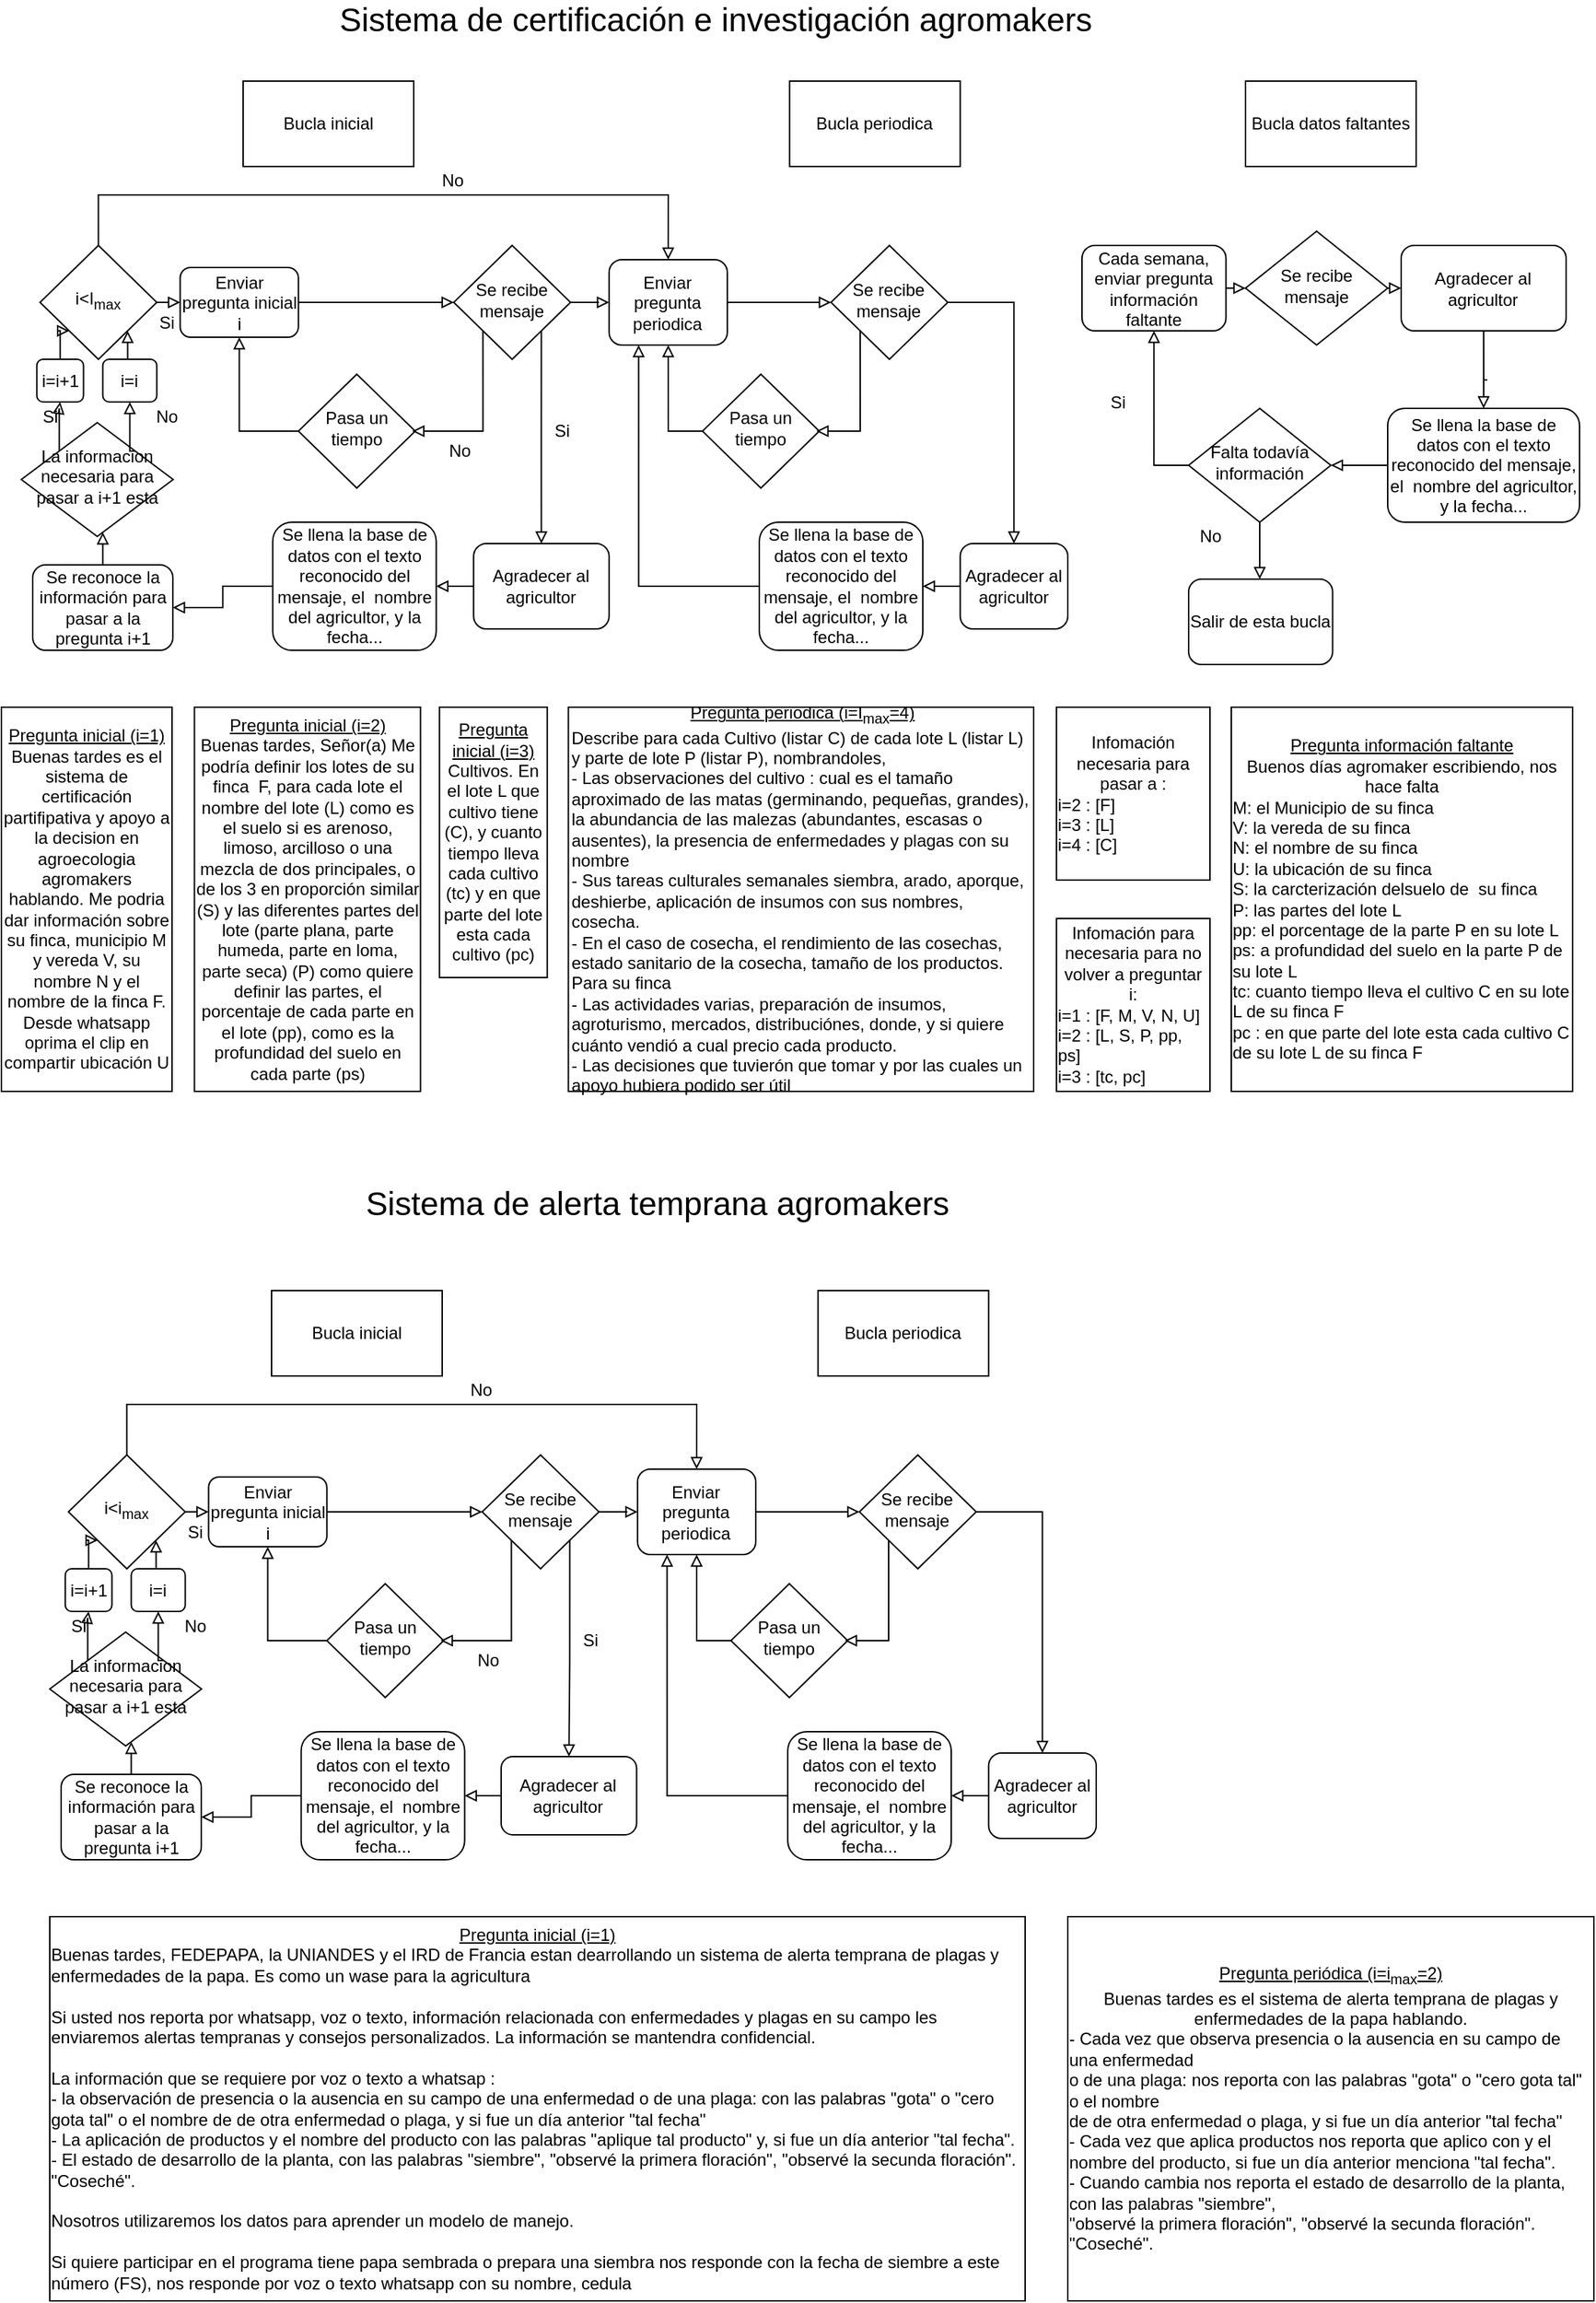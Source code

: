 <mxfile version="12.6.8" type="github">
  <diagram id="C5RBs43oDa-KdzZeNtuy" name="Page-1">
    <mxGraphModel dx="1115" dy="773" grid="1" gridSize="10" guides="1" tooltips="1" connect="1" arrows="1" fold="1" page="1" pageScale="1" pageWidth="1169" pageHeight="827" math="0" shadow="0">
      <root>
        <mxCell id="WIyWlLk6GJQsqaUBKTNV-0"/>
        <mxCell id="WIyWlLk6GJQsqaUBKTNV-1" parent="WIyWlLk6GJQsqaUBKTNV-0"/>
        <mxCell id="eJcWsqn1xugrgQTTtv47-0" value="&lt;div&gt;&lt;u&gt;Pregunta inicial &lt;/u&gt;&lt;u&gt;&lt;u&gt;(i=&lt;/u&gt;1)&lt;/u&gt;&lt;br&gt;&lt;/div&gt;&lt;div&gt;Buenas tardes es el sistema de certificación partifipativa y apoyo a la decision en agroecologia agromakers hablando. Me podria dar información sobre su finca, municipio M y vereda V, su nombre N y el nombre de la finca F. Desde whatsapp oprima el clip en compartir ubicación U&lt;br&gt;&lt;/div&gt;" style="rounded=0;whiteSpace=wrap;html=1;" parent="WIyWlLk6GJQsqaUBKTNV-1" vertex="1">
          <mxGeometry x="40" y="510" width="120" height="270" as="geometry"/>
        </mxCell>
        <mxCell id="eJcWsqn1xugrgQTTtv47-1" value="&lt;div&gt;&lt;u&gt;Pregunta inicial (i=2) &lt;/u&gt;&lt;br&gt;&lt;/div&gt;&lt;div&gt;Buenas tardes, Señor(a) Me podría definir los lotes de su finca&amp;nbsp; F, para cada lote el nombre del lote (L) como es el suelo si es arenoso, limoso, arcilloso o una mezcla de dos principales, o de los 3 en proporción similar (S) y las diferentes partes del lote (parte plana, parte humeda, parte en loma, parte seca) (P) como quiere definir las partes, el porcentaje de cada parte en el lote (pp), como es la profundidad del suelo en cada parte (ps)&lt;br&gt;&lt;/div&gt;" style="rounded=0;whiteSpace=wrap;html=1;" parent="WIyWlLk6GJQsqaUBKTNV-1" vertex="1">
          <mxGeometry x="175.75" y="510" width="159" height="270" as="geometry"/>
        </mxCell>
        <mxCell id="eJcWsqn1xugrgQTTtv47-3" value="&lt;u&gt;Pregunta inicial (&lt;/u&gt;&lt;u&gt;&lt;u&gt;i=&lt;/u&gt;3) &lt;/u&gt;Cultivos. En el lote L que cultivo tiene (C), y cuanto tiempo lleva cada cultivo (tc) y en que parte del lote esta cada cultivo (pc)" style="rounded=0;whiteSpace=wrap;html=1;" parent="WIyWlLk6GJQsqaUBKTNV-1" vertex="1">
          <mxGeometry x="348.12" y="510" width="75.75" height="190" as="geometry"/>
        </mxCell>
        <mxCell id="eJcWsqn1xugrgQTTtv47-4" value="&lt;div align=&quot;center&quot;&gt;&lt;u&gt;Pregunta periodica (&lt;/u&gt;&lt;u&gt;&lt;u&gt;i=&lt;/u&gt;I&lt;sub&gt;max&lt;/sub&gt;=4)&lt;br&gt;&lt;/u&gt;&lt;/div&gt;&lt;div align=&quot;left&quot;&gt;Describe para cada Cultivo (listar C) de cada lote L (listar L) y parte de lote P (listar P), nombrandoles, &lt;br&gt;&lt;/div&gt;&lt;div align=&quot;left&quot;&gt;- Las observaciones del cultivo : cual es el tamaño aproximado de las matas (germinando, pequeñas, grandes), la abundancia de las malezas (abundantes, escasas o ausentes), la presencia de enfermedades y plagas con su nombre&lt;/div&gt;&lt;div align=&quot;left&quot;&gt;- Sus tareas culturales semanales siembra, arado, aporque, deshierbe, aplicación de insumos con sus nombres, cosecha.&lt;/div&gt;&lt;div&gt;- En el caso de cosecha, el rendimiento de las cosechas, estado sanitario de la cosecha, tamaño de los productos.&lt;/div&gt;&lt;div&gt;Para su finca&lt;br&gt;&lt;/div&gt;&lt;div&gt;- Las actividades varias, preparación de insumos, agroturismo, mercados, distribuciónes, donde, y si quiere cuánto vendió a cual precio cada producto.&lt;br&gt;&lt;/div&gt;&lt;div&gt;- Las decisiones que tuvierón que tomar y por las cuales un apoyo hubiera podido ser útil&lt;br&gt;&lt;/div&gt;" style="rounded=0;whiteSpace=wrap;html=1;align=left;" parent="WIyWlLk6GJQsqaUBKTNV-1" vertex="1">
          <mxGeometry x="438.75" y="510" width="327.25" height="270" as="geometry"/>
        </mxCell>
        <mxCell id="ntUJKvOIBmLxlDmZnV4F-77" value="No" style="text;html=1;align=center;verticalAlign=middle;resizable=0;points=[];autosize=1;" vertex="1" parent="WIyWlLk6GJQsqaUBKTNV-1">
          <mxGeometry x="342.25" y="130" width="30" height="20" as="geometry"/>
        </mxCell>
        <mxCell id="ntUJKvOIBmLxlDmZnV4F-81" value="&lt;div&gt;Infomación necesaria para pasar a :&lt;/div&gt;&lt;div align=&quot;left&quot;&gt;i=2 : [F]&lt;/div&gt;&lt;div align=&quot;left&quot;&gt;i=3 : [L]&lt;/div&gt;&lt;div align=&quot;left&quot;&gt;i=4 : [C]&lt;br&gt;&lt;/div&gt;" style="rounded=0;whiteSpace=wrap;html=1;" vertex="1" parent="WIyWlLk6GJQsqaUBKTNV-1">
          <mxGeometry x="782.06" y="510" width="107.94" height="121.5" as="geometry"/>
        </mxCell>
        <mxCell id="ntUJKvOIBmLxlDmZnV4F-82" value="&lt;div&gt;Infomación para necesaria para no volver a preguntar i:&lt;/div&gt;&lt;div align=&quot;left&quot;&gt;i=1 : [F, M, V, N, U]&lt;/div&gt;&lt;div align=&quot;left&quot;&gt;i=2 : [L, S, P, pp, ps]&lt;/div&gt;&lt;div align=&quot;left&quot;&gt;i=3 : [tc, pc]&lt;br&gt;&lt;/div&gt;" style="rounded=0;whiteSpace=wrap;html=1;" vertex="1" parent="WIyWlLk6GJQsqaUBKTNV-1">
          <mxGeometry x="782.06" y="658.5" width="107.94" height="121.5" as="geometry"/>
        </mxCell>
        <mxCell id="ntUJKvOIBmLxlDmZnV4F-86" value="Cada semana, enviar pregunta información faltante" style="rounded=1;whiteSpace=wrap;html=1;" vertex="1" parent="WIyWlLk6GJQsqaUBKTNV-1">
          <mxGeometry x="800" y="185.5" width="101.25" height="60" as="geometry"/>
        </mxCell>
        <mxCell id="ntUJKvOIBmLxlDmZnV4F-87" value="&lt;div&gt;&lt;u&gt;Pregunta información faltante &lt;br&gt;&lt;/u&gt;&lt;/div&gt;&lt;div&gt;Buenos días agromaker escribiendo, nos hace falta &lt;br&gt;&lt;/div&gt;&lt;div align=&quot;left&quot;&gt;M: el Municipio de su finca&lt;/div&gt;&lt;div align=&quot;left&quot;&gt;V: la vereda de su finca&lt;/div&gt;&lt;div align=&quot;left&quot;&gt;N: el nombre de su finca&lt;/div&gt;&lt;div align=&quot;left&quot;&gt;U: la ubicación de su finca&lt;/div&gt;&lt;div align=&quot;left&quot;&gt;S: la carcterización delsuelo de&amp;nbsp; su finca&lt;br&gt;&lt;/div&gt;&lt;div align=&quot;left&quot;&gt;P: las partes del lote L&lt;br&gt;&lt;/div&gt;&lt;div align=&quot;left&quot;&gt;pp: el porcentage de la parte P en su lote L&lt;/div&gt;&lt;div align=&quot;left&quot;&gt;ps: a profundidad del suelo en la parte P de su lote L&lt;/div&gt;&lt;div align=&quot;left&quot;&gt;tc: cuanto tiempo lleva el cultivo C en su lote L de su finca F&lt;/div&gt;&lt;div align=&quot;left&quot;&gt;pc : en que parte del lote esta cada cultivo C de su lote L de su finca F&lt;br&gt;&lt;/div&gt;" style="rounded=0;whiteSpace=wrap;html=1;" vertex="1" parent="WIyWlLk6GJQsqaUBKTNV-1">
          <mxGeometry x="905" y="510" width="240.06" height="270" as="geometry"/>
        </mxCell>
        <mxCell id="ntUJKvOIBmLxlDmZnV4F-88" style="edgeStyle=orthogonalEdgeStyle;rounded=0;orthogonalLoop=1;jettySize=auto;html=1;endArrow=block;endFill=0;entryX=0.5;entryY=0;entryDx=0;entryDy=0;exitX=0.5;exitY=1;exitDx=0;exitDy=0;" edge="1" parent="WIyWlLk6GJQsqaUBKTNV-1" source="ntUJKvOIBmLxlDmZnV4F-91" target="ntUJKvOIBmLxlDmZnV4F-90">
          <mxGeometry relative="1" as="geometry">
            <mxPoint x="1571.07" y="-5.5" as="sourcePoint"/>
            <mxPoint x="1251.07" y="-25.5" as="targetPoint"/>
            <Array as="points">
              <mxPoint x="1085" y="280"/>
              <mxPoint x="1085" y="280"/>
            </Array>
          </mxGeometry>
        </mxCell>
        <mxCell id="ntUJKvOIBmLxlDmZnV4F-90" value="Se llena la base de datos con el texto reconocido del mensaje, el&amp;nbsp; nombre del agricultor, y la fecha..." style="rounded=1;whiteSpace=wrap;html=1;" vertex="1" parent="WIyWlLk6GJQsqaUBKTNV-1">
          <mxGeometry x="1015" y="300" width="134.94" height="80" as="geometry"/>
        </mxCell>
        <mxCell id="ntUJKvOIBmLxlDmZnV4F-91" value="Agradecer al agricultor" style="rounded=1;whiteSpace=wrap;html=1;" vertex="1" parent="WIyWlLk6GJQsqaUBKTNV-1">
          <mxGeometry x="1024.47" y="185.5" width="116" height="60" as="geometry"/>
        </mxCell>
        <mxCell id="ntUJKvOIBmLxlDmZnV4F-92" style="edgeStyle=orthogonalEdgeStyle;rounded=0;orthogonalLoop=1;jettySize=auto;html=1;exitX=1;exitY=0.5;exitDx=0;exitDy=0;endArrow=block;endFill=0;entryX=0;entryY=0.5;entryDx=0;entryDy=0;" edge="1" parent="WIyWlLk6GJQsqaUBKTNV-1" target="ntUJKvOIBmLxlDmZnV4F-96" source="ntUJKvOIBmLxlDmZnV4F-86">
          <mxGeometry relative="1" as="geometry">
            <mxPoint x="1519.82" y="145.5" as="sourcePoint"/>
            <mxPoint x="1681.7" y="251.5" as="targetPoint"/>
          </mxGeometry>
        </mxCell>
        <mxCell id="ntUJKvOIBmLxlDmZnV4F-96" value="Se recibe mensaje" style="rhombus;whiteSpace=wrap;html=1;shadow=0;fontFamily=Helvetica;fontSize=12;align=center;strokeWidth=1;spacing=6;spacingTop=-4;" vertex="1" parent="WIyWlLk6GJQsqaUBKTNV-1">
          <mxGeometry x="915.0" y="175.5" width="100" height="80" as="geometry"/>
        </mxCell>
        <mxCell id="ntUJKvOIBmLxlDmZnV4F-97" style="edgeStyle=orthogonalEdgeStyle;rounded=0;orthogonalLoop=1;jettySize=auto;html=1;endArrow=block;endFill=0;entryX=0.5;entryY=1;entryDx=0;entryDy=0;exitX=0;exitY=0.5;exitDx=0;exitDy=0;" edge="1" parent="WIyWlLk6GJQsqaUBKTNV-1" source="ntUJKvOIBmLxlDmZnV4F-98" target="ntUJKvOIBmLxlDmZnV4F-86">
          <mxGeometry relative="1" as="geometry">
            <mxPoint x="1719.2" y="274.5" as="sourcePoint"/>
            <mxPoint x="1433.882" y="80" as="targetPoint"/>
          </mxGeometry>
        </mxCell>
        <mxCell id="ntUJKvOIBmLxlDmZnV4F-98" value="Falta todavía información" style="rhombus;whiteSpace=wrap;html=1;shadow=0;fontFamily=Helvetica;fontSize=12;align=center;strokeWidth=1;spacing=6;spacingTop=-4;" vertex="1" parent="WIyWlLk6GJQsqaUBKTNV-1">
          <mxGeometry x="875" y="300" width="100" height="80" as="geometry"/>
        </mxCell>
        <mxCell id="ntUJKvOIBmLxlDmZnV4F-99" style="edgeStyle=orthogonalEdgeStyle;rounded=0;orthogonalLoop=1;jettySize=auto;html=1;endArrow=block;endFill=0;entryX=1;entryY=0.5;entryDx=0;entryDy=0;exitX=0;exitY=0.5;exitDx=0;exitDy=0;" edge="1" parent="WIyWlLk6GJQsqaUBKTNV-1" source="ntUJKvOIBmLxlDmZnV4F-90" target="ntUJKvOIBmLxlDmZnV4F-98">
          <mxGeometry relative="1" as="geometry">
            <mxPoint x="1337.88" y="224" as="sourcePoint"/>
            <mxPoint x="1068.125" y="174" as="targetPoint"/>
          </mxGeometry>
        </mxCell>
        <mxCell id="ntUJKvOIBmLxlDmZnV4F-100" value="Salir de esta bucla" style="rounded=1;whiteSpace=wrap;html=1;" vertex="1" parent="WIyWlLk6GJQsqaUBKTNV-1">
          <mxGeometry x="875" y="420" width="101.25" height="60" as="geometry"/>
        </mxCell>
        <mxCell id="ntUJKvOIBmLxlDmZnV4F-101" style="edgeStyle=orthogonalEdgeStyle;rounded=0;orthogonalLoop=1;jettySize=auto;html=1;endArrow=block;endFill=0;entryX=0.5;entryY=0;entryDx=0;entryDy=0;exitX=0.5;exitY=1;exitDx=0;exitDy=0;" edge="1" parent="WIyWlLk6GJQsqaUBKTNV-1" source="ntUJKvOIBmLxlDmZnV4F-98" target="ntUJKvOIBmLxlDmZnV4F-100">
          <mxGeometry relative="1" as="geometry">
            <mxPoint x="1240" y="200" as="sourcePoint"/>
            <mxPoint x="1078.125" y="160" as="targetPoint"/>
            <Array as="points">
              <mxPoint x="926" y="420"/>
            </Array>
          </mxGeometry>
        </mxCell>
        <mxCell id="ntUJKvOIBmLxlDmZnV4F-102" value="Si" style="text;html=1;align=center;verticalAlign=middle;resizable=0;points=[];autosize=1;" vertex="1" parent="WIyWlLk6GJQsqaUBKTNV-1">
          <mxGeometry x="810" y="286" width="30" height="20" as="geometry"/>
        </mxCell>
        <mxCell id="ntUJKvOIBmLxlDmZnV4F-103" value="No" style="text;html=1;align=center;verticalAlign=middle;resizable=0;points=[];autosize=1;" vertex="1" parent="WIyWlLk6GJQsqaUBKTNV-1">
          <mxGeometry x="875" y="380" width="30" height="20" as="geometry"/>
        </mxCell>
        <mxCell id="LFKima_Gjq3WjR07UFZ1-4" value="Enviar pregunta inicial i" style="rounded=1;whiteSpace=wrap;html=1;" parent="WIyWlLk6GJQsqaUBKTNV-1" vertex="1">
          <mxGeometry x="165.714" y="201" width="83.17" height="49" as="geometry"/>
        </mxCell>
        <mxCell id="LFKima_Gjq3WjR07UFZ1-41" value="Se llena la base de datos con el texto reconocido del mensaje, el&amp;nbsp; nombre del agricultor, y la fecha..." style="rounded=1;whiteSpace=wrap;html=1;" parent="WIyWlLk6GJQsqaUBKTNV-1" vertex="1">
          <mxGeometry x="230.81" y="380" width="115" height="90" as="geometry"/>
        </mxCell>
        <mxCell id="LFKima_Gjq3WjR07UFZ1-51" value="Agradecer al agricultor" style="rounded=1;whiteSpace=wrap;html=1;" parent="WIyWlLk6GJQsqaUBKTNV-1" vertex="1">
          <mxGeometry x="372.098" y="395" width="95.286" height="60" as="geometry"/>
        </mxCell>
        <mxCell id="ntUJKvOIBmLxlDmZnV4F-12" value="Enviar pregunta periodica" style="rounded=1;whiteSpace=wrap;html=1;" vertex="1" parent="WIyWlLk6GJQsqaUBKTNV-1">
          <mxGeometry x="467.384" y="195.5" width="83.17" height="60" as="geometry"/>
        </mxCell>
        <mxCell id="ntUJKvOIBmLxlDmZnV4F-21" style="edgeStyle=orthogonalEdgeStyle;rounded=0;orthogonalLoop=1;jettySize=auto;html=1;endArrow=block;endFill=0;entryX=1;entryY=0.5;entryDx=0;entryDy=0;exitX=0;exitY=0.5;exitDx=0;exitDy=0;" edge="1" parent="WIyWlLk6GJQsqaUBKTNV-1" source="LFKima_Gjq3WjR07UFZ1-51" target="LFKima_Gjq3WjR07UFZ1-41">
          <mxGeometry relative="1" as="geometry">
            <mxPoint x="314.598" y="440" as="sourcePoint"/>
            <mxPoint x="349.509" y="412.5" as="targetPoint"/>
          </mxGeometry>
        </mxCell>
        <mxCell id="ntUJKvOIBmLxlDmZnV4F-25" style="edgeStyle=orthogonalEdgeStyle;rounded=0;orthogonalLoop=1;jettySize=auto;html=1;exitX=1;exitY=0.5;exitDx=0;exitDy=0;endArrow=block;endFill=0;entryX=0;entryY=0.5;entryDx=0;entryDy=0;" edge="1" parent="WIyWlLk6GJQsqaUBKTNV-1" source="LFKima_Gjq3WjR07UFZ1-4" target="LFKima_Gjq3WjR07UFZ1-14">
          <mxGeometry relative="1" as="geometry">
            <mxPoint x="341.295" y="276" as="sourcePoint"/>
            <mxPoint x="341.295" y="316" as="targetPoint"/>
          </mxGeometry>
        </mxCell>
        <mxCell id="ntUJKvOIBmLxlDmZnV4F-26" value="La informacion necesaria para pasar a i+1 esta" style="rhombus;whiteSpace=wrap;html=1;shadow=0;fontFamily=Helvetica;fontSize=12;align=center;strokeWidth=1;spacing=6;spacingTop=-4;" vertex="1" parent="WIyWlLk6GJQsqaUBKTNV-1">
          <mxGeometry x="54" y="310" width="106.786" height="80" as="geometry"/>
        </mxCell>
        <mxCell id="ntUJKvOIBmLxlDmZnV4F-29" style="edgeStyle=orthogonalEdgeStyle;rounded=0;orthogonalLoop=1;jettySize=auto;html=1;endArrow=block;endFill=0;exitX=0;exitY=0;exitDx=0;exitDy=0;entryX=0.5;entryY=1;entryDx=0;entryDy=0;" edge="1" parent="WIyWlLk6GJQsqaUBKTNV-1" source="ntUJKvOIBmLxlDmZnV4F-26" target="ntUJKvOIBmLxlDmZnV4F-52">
          <mxGeometry relative="1" as="geometry">
            <mxPoint x="-6.786" y="380" as="sourcePoint"/>
            <mxPoint x="67.143" y="226" as="targetPoint"/>
            <Array as="points">
              <mxPoint x="81.107" y="300"/>
            </Array>
          </mxGeometry>
        </mxCell>
        <mxCell id="ntUJKvOIBmLxlDmZnV4F-33" style="edgeStyle=orthogonalEdgeStyle;rounded=0;orthogonalLoop=1;jettySize=auto;html=1;exitX=1;exitY=0.5;exitDx=0;exitDy=0;endArrow=block;endFill=0;" edge="1" parent="WIyWlLk6GJQsqaUBKTNV-1" source="LFKima_Gjq3WjR07UFZ1-14" target="ntUJKvOIBmLxlDmZnV4F-12">
          <mxGeometry relative="1" as="geometry">
            <mxPoint x="113.348" y="310" as="sourcePoint"/>
            <mxPoint x="173.929" y="236" as="targetPoint"/>
            <Array as="points"/>
          </mxGeometry>
        </mxCell>
        <mxCell id="ntUJKvOIBmLxlDmZnV4F-44" value="No" style="text;html=1;align=center;verticalAlign=middle;resizable=0;points=[];autosize=1;" vertex="1" parent="WIyWlLk6GJQsqaUBKTNV-1">
          <mxGeometry x="347.455" y="320" width="30" height="20" as="geometry"/>
        </mxCell>
        <mxCell id="ntUJKvOIBmLxlDmZnV4F-45" value="Si" style="text;html=1;align=center;verticalAlign=middle;resizable=0;points=[];autosize=1;" vertex="1" parent="WIyWlLk6GJQsqaUBKTNV-1">
          <mxGeometry x="419.33" y="306" width="30" height="20" as="geometry"/>
        </mxCell>
        <mxCell id="ntUJKvOIBmLxlDmZnV4F-46" value="Pasa un tiempo " style="rhombus;whiteSpace=wrap;html=1;shadow=0;fontFamily=Helvetica;fontSize=12;align=center;strokeWidth=1;spacing=6;spacingTop=-4;" vertex="1" parent="WIyWlLk6GJQsqaUBKTNV-1">
          <mxGeometry x="248.884" y="276" width="82.143" height="80" as="geometry"/>
        </mxCell>
        <mxCell id="ntUJKvOIBmLxlDmZnV4F-47" style="edgeStyle=orthogonalEdgeStyle;rounded=0;orthogonalLoop=1;jettySize=auto;html=1;endArrow=block;endFill=0;entryX=0.5;entryY=1;entryDx=0;entryDy=0;exitX=0;exitY=0.5;exitDx=0;exitDy=0;" edge="1" parent="WIyWlLk6GJQsqaUBKTNV-1" source="ntUJKvOIBmLxlDmZnV4F-46" target="LFKima_Gjq3WjR07UFZ1-4">
          <mxGeometry relative="1" as="geometry">
            <mxPoint x="224.241" y="360" as="sourcePoint"/>
            <mxPoint x="314.598" y="370" as="targetPoint"/>
            <Array as="points">
              <mxPoint x="206.991" y="316"/>
            </Array>
          </mxGeometry>
        </mxCell>
        <mxCell id="LFKima_Gjq3WjR07UFZ1-14" value="Se recibe mensaje" style="rhombus;whiteSpace=wrap;html=1;shadow=0;fontFamily=Helvetica;fontSize=12;align=center;strokeWidth=1;spacing=6;spacingTop=-4;" parent="WIyWlLk6GJQsqaUBKTNV-1" vertex="1">
          <mxGeometry x="358.134" y="185.5" width="82.143" height="80" as="geometry"/>
        </mxCell>
        <mxCell id="LFKima_Gjq3WjR07UFZ1-54" style="edgeStyle=orthogonalEdgeStyle;rounded=0;orthogonalLoop=1;jettySize=auto;html=1;exitX=1;exitY=1;exitDx=0;exitDy=0;endArrow=block;endFill=0;" parent="WIyWlLk6GJQsqaUBKTNV-1" source="LFKima_Gjq3WjR07UFZ1-14" target="LFKima_Gjq3WjR07UFZ1-51" edge="1">
          <mxGeometry relative="1" as="geometry"/>
        </mxCell>
        <mxCell id="ntUJKvOIBmLxlDmZnV4F-43" style="edgeStyle=orthogonalEdgeStyle;rounded=0;orthogonalLoop=1;jettySize=auto;html=1;exitX=0;exitY=1;exitDx=0;exitDy=0;endArrow=block;endFill=0;entryX=0.975;entryY=0.5;entryDx=0;entryDy=0;entryPerimeter=0;" edge="1" parent="WIyWlLk6GJQsqaUBKTNV-1" source="LFKima_Gjq3WjR07UFZ1-14" target="ntUJKvOIBmLxlDmZnV4F-46">
          <mxGeometry relative="1" as="geometry">
            <mxPoint x="394.688" y="296" as="sourcePoint"/>
            <mxPoint x="374.152" y="430" as="targetPoint"/>
            <Array as="points">
              <mxPoint x="378.67" y="316"/>
            </Array>
          </mxGeometry>
        </mxCell>
        <mxCell id="ntUJKvOIBmLxlDmZnV4F-52" value="i=i+1" style="rounded=1;whiteSpace=wrap;html=1;" vertex="1" parent="WIyWlLk6GJQsqaUBKTNV-1">
          <mxGeometry x="64.884" y="265.5" width="32.857" height="30" as="geometry"/>
        </mxCell>
        <mxCell id="ntUJKvOIBmLxlDmZnV4F-58" value="No" style="text;html=1;align=center;verticalAlign=middle;resizable=0;points=[];autosize=1;" vertex="1" parent="WIyWlLk6GJQsqaUBKTNV-1">
          <mxGeometry x="141.071" y="295.5" width="30" height="20" as="geometry"/>
        </mxCell>
        <mxCell id="ntUJKvOIBmLxlDmZnV4F-59" value="Si" style="text;html=1;align=center;verticalAlign=middle;resizable=0;points=[];autosize=1;" vertex="1" parent="WIyWlLk6GJQsqaUBKTNV-1">
          <mxGeometry x="58.929" y="295.5" width="30" height="20" as="geometry"/>
        </mxCell>
        <mxCell id="ntUJKvOIBmLxlDmZnV4F-60" style="edgeStyle=orthogonalEdgeStyle;rounded=0;orthogonalLoop=1;jettySize=auto;html=1;endArrow=block;endFill=0;exitX=1;exitY=0;exitDx=0;exitDy=0;entryX=0.5;entryY=1;entryDx=0;entryDy=0;" edge="1" parent="WIyWlLk6GJQsqaUBKTNV-1" source="ntUJKvOIBmLxlDmZnV4F-26" target="ntUJKvOIBmLxlDmZnV4F-61">
          <mxGeometry relative="1" as="geometry">
            <mxPoint x="21.964" y="356" as="sourcePoint"/>
            <mxPoint x="54.821" y="300" as="targetPoint"/>
            <Array as="points">
              <mxPoint x="130.393" y="330"/>
            </Array>
          </mxGeometry>
        </mxCell>
        <mxCell id="ntUJKvOIBmLxlDmZnV4F-61" value="i=i" style="rounded=1;whiteSpace=wrap;html=1;" vertex="1" parent="WIyWlLk6GJQsqaUBKTNV-1">
          <mxGeometry x="111.295" y="265.5" width="37.991" height="30" as="geometry"/>
        </mxCell>
        <mxCell id="ntUJKvOIBmLxlDmZnV4F-63" value="Se llena la base de datos con el texto reconocido del mensaje, el&amp;nbsp; nombre del agricultor, y la fecha..." style="rounded=1;whiteSpace=wrap;html=1;" vertex="1" parent="WIyWlLk6GJQsqaUBKTNV-1">
          <mxGeometry x="573.04" y="380" width="115" height="90" as="geometry"/>
        </mxCell>
        <mxCell id="ntUJKvOIBmLxlDmZnV4F-64" value="Agradecer al agricultor" style="rounded=1;whiteSpace=wrap;html=1;" vertex="1" parent="WIyWlLk6GJQsqaUBKTNV-1">
          <mxGeometry x="714.33" y="395" width="75.67" height="60" as="geometry"/>
        </mxCell>
        <mxCell id="ntUJKvOIBmLxlDmZnV4F-39" style="edgeStyle=orthogonalEdgeStyle;rounded=0;orthogonalLoop=1;jettySize=auto;html=1;endArrow=block;endFill=0;entryX=1;entryY=0.5;entryDx=0;entryDy=0;exitX=0;exitY=0.5;exitDx=0;exitDy=0;" edge="1" parent="WIyWlLk6GJQsqaUBKTNV-1" source="ntUJKvOIBmLxlDmZnV4F-64" target="ntUJKvOIBmLxlDmZnV4F-63">
          <mxGeometry relative="1" as="geometry">
            <mxPoint x="600.866" y="170" as="sourcePoint"/>
            <mxPoint x="338.009" y="150" as="targetPoint"/>
          </mxGeometry>
        </mxCell>
        <mxCell id="ntUJKvOIBmLxlDmZnV4F-66" style="edgeStyle=orthogonalEdgeStyle;rounded=0;orthogonalLoop=1;jettySize=auto;html=1;exitX=1;exitY=0.5;exitDx=0;exitDy=0;endArrow=block;endFill=0;entryX=0;entryY=0.5;entryDx=0;entryDy=0;" edge="1" parent="WIyWlLk6GJQsqaUBKTNV-1" target="ntUJKvOIBmLxlDmZnV4F-70" source="ntUJKvOIBmLxlDmZnV4F-12">
          <mxGeometry relative="1" as="geometry">
            <mxPoint x="591.116" y="241" as="sourcePoint"/>
            <mxPoint x="683.526" y="331.5" as="targetPoint"/>
          </mxGeometry>
        </mxCell>
        <mxCell id="ntUJKvOIBmLxlDmZnV4F-68" value="Pasa un tiempo " style="rhombus;whiteSpace=wrap;html=1;shadow=0;fontFamily=Helvetica;fontSize=12;align=center;strokeWidth=1;spacing=6;spacingTop=-4;" vertex="1" parent="WIyWlLk6GJQsqaUBKTNV-1">
          <mxGeometry x="533.098" y="276" width="82.143" height="80" as="geometry"/>
        </mxCell>
        <mxCell id="ntUJKvOIBmLxlDmZnV4F-69" style="edgeStyle=orthogonalEdgeStyle;rounded=0;orthogonalLoop=1;jettySize=auto;html=1;endArrow=block;endFill=0;exitX=0;exitY=0.5;exitDx=0;exitDy=0;entryX=0.5;entryY=1;entryDx=0;entryDy=0;" edge="1" parent="WIyWlLk6GJQsqaUBKTNV-1" source="ntUJKvOIBmLxlDmZnV4F-68" target="ntUJKvOIBmLxlDmZnV4F-12">
          <mxGeometry relative="1" as="geometry">
            <mxPoint x="566.473" y="375.5" as="sourcePoint"/>
            <mxPoint x="516.67" y="260" as="targetPoint"/>
            <Array as="points">
              <mxPoint x="509.277" y="316"/>
            </Array>
          </mxGeometry>
        </mxCell>
        <mxCell id="ntUJKvOIBmLxlDmZnV4F-70" value="Se recibe mensaje" style="rhombus;whiteSpace=wrap;html=1;shadow=0;fontFamily=Helvetica;fontSize=12;align=center;strokeWidth=1;spacing=6;spacingTop=-4;" vertex="1" parent="WIyWlLk6GJQsqaUBKTNV-1">
          <mxGeometry x="623.455" y="185.5" width="82.143" height="80" as="geometry"/>
        </mxCell>
        <mxCell id="ntUJKvOIBmLxlDmZnV4F-62" style="edgeStyle=orthogonalEdgeStyle;rounded=0;orthogonalLoop=1;jettySize=auto;html=1;exitX=1;exitY=0.5;exitDx=0;exitDy=0;endArrow=block;endFill=0;" edge="1" parent="WIyWlLk6GJQsqaUBKTNV-1" source="ntUJKvOIBmLxlDmZnV4F-70" target="ntUJKvOIBmLxlDmZnV4F-64">
          <mxGeometry relative="1" as="geometry"/>
        </mxCell>
        <mxCell id="ntUJKvOIBmLxlDmZnV4F-67" style="edgeStyle=orthogonalEdgeStyle;rounded=0;orthogonalLoop=1;jettySize=auto;html=1;exitX=0;exitY=1;exitDx=0;exitDy=0;endArrow=block;endFill=0;entryX=0.975;entryY=0.5;entryDx=0;entryDy=0;entryPerimeter=0;" edge="1" parent="WIyWlLk6GJQsqaUBKTNV-1" source="ntUJKvOIBmLxlDmZnV4F-70" target="ntUJKvOIBmLxlDmZnV4F-68">
          <mxGeometry relative="1" as="geometry">
            <mxPoint x="736.919" y="311.5" as="sourcePoint"/>
            <mxPoint x="716.384" y="445.5" as="targetPoint"/>
            <Array as="points">
              <mxPoint x="643.991" y="316"/>
            </Array>
          </mxGeometry>
        </mxCell>
        <mxCell id="ntUJKvOIBmLxlDmZnV4F-71" style="edgeStyle=orthogonalEdgeStyle;rounded=0;orthogonalLoop=1;jettySize=auto;html=1;endArrow=block;endFill=0;entryX=0.25;entryY=1;entryDx=0;entryDy=0;" edge="1" parent="WIyWlLk6GJQsqaUBKTNV-1" source="ntUJKvOIBmLxlDmZnV4F-63" target="ntUJKvOIBmLxlDmZnV4F-12">
          <mxGeometry relative="1" as="geometry">
            <mxPoint x="722.544" y="450" as="sourcePoint"/>
            <mxPoint x="696.259" y="450" as="targetPoint"/>
          </mxGeometry>
        </mxCell>
        <mxCell id="ntUJKvOIBmLxlDmZnV4F-72" value="i&amp;lt;I&lt;sub&gt;max&lt;/sub&gt;" style="rhombus;whiteSpace=wrap;html=1;shadow=0;fontFamily=Helvetica;fontSize=12;align=center;strokeWidth=1;spacing=6;spacingTop=-4;" vertex="1" parent="WIyWlLk6GJQsqaUBKTNV-1">
          <mxGeometry x="67.143" y="185.5" width="82.143" height="80" as="geometry"/>
        </mxCell>
        <mxCell id="ntUJKvOIBmLxlDmZnV4F-75" style="edgeStyle=orthogonalEdgeStyle;rounded=0;orthogonalLoop=1;jettySize=auto;html=1;endArrow=block;endFill=0;entryX=0;entryY=0.5;entryDx=0;entryDy=0;exitX=1;exitY=0.5;exitDx=0;exitDy=0;" edge="1" parent="WIyWlLk6GJQsqaUBKTNV-1" source="ntUJKvOIBmLxlDmZnV4F-72" target="LFKima_Gjq3WjR07UFZ1-4">
          <mxGeometry relative="1" as="geometry">
            <mxPoint x="63.036" y="356" as="sourcePoint"/>
            <mxPoint x="75.357" y="235.5" as="targetPoint"/>
            <Array as="points">
              <mxPoint x="157.5" y="226"/>
              <mxPoint x="157.5" y="226"/>
            </Array>
          </mxGeometry>
        </mxCell>
        <mxCell id="ntUJKvOIBmLxlDmZnV4F-76" style="edgeStyle=orthogonalEdgeStyle;rounded=0;orthogonalLoop=1;jettySize=auto;html=1;endArrow=block;endFill=0;entryX=0.5;entryY=0;entryDx=0;entryDy=0;exitX=0.5;exitY=0;exitDx=0;exitDy=0;" edge="1" parent="WIyWlLk6GJQsqaUBKTNV-1" source="ntUJKvOIBmLxlDmZnV4F-72" target="ntUJKvOIBmLxlDmZnV4F-12">
          <mxGeometry relative="1" as="geometry">
            <mxPoint x="157.5" y="235.5" as="sourcePoint"/>
            <mxPoint x="173.929" y="235.5" as="targetPoint"/>
            <Array as="points">
              <mxPoint x="108.214" y="150"/>
              <mxPoint x="509.071" y="150"/>
            </Array>
          </mxGeometry>
        </mxCell>
        <mxCell id="ntUJKvOIBmLxlDmZnV4F-78" value="Si" style="text;html=1;align=center;verticalAlign=middle;resizable=0;points=[];autosize=1;" vertex="1" parent="WIyWlLk6GJQsqaUBKTNV-1">
          <mxGeometry x="141.071" y="230" width="30" height="20" as="geometry"/>
        </mxCell>
        <mxCell id="ntUJKvOIBmLxlDmZnV4F-79" style="edgeStyle=orthogonalEdgeStyle;rounded=0;orthogonalLoop=1;jettySize=auto;html=1;endArrow=block;endFill=0;exitX=0.5;exitY=0;exitDx=0;exitDy=0;entryX=1;entryY=1;entryDx=0;entryDy=0;" edge="1" parent="WIyWlLk6GJQsqaUBKTNV-1" source="ntUJKvOIBmLxlDmZnV4F-61" target="ntUJKvOIBmLxlDmZnV4F-72">
          <mxGeometry relative="1" as="geometry">
            <mxPoint x="63.036" y="356" as="sourcePoint"/>
            <mxPoint x="83.571" y="250" as="targetPoint"/>
            <Array as="points">
              <mxPoint x="128.75" y="266"/>
            </Array>
          </mxGeometry>
        </mxCell>
        <mxCell id="ntUJKvOIBmLxlDmZnV4F-80" style="edgeStyle=orthogonalEdgeStyle;rounded=0;orthogonalLoop=1;jettySize=auto;html=1;endArrow=block;endFill=0;exitX=0.5;exitY=0;exitDx=0;exitDy=0;entryX=0;entryY=1;entryDx=0;entryDy=0;" edge="1" parent="WIyWlLk6GJQsqaUBKTNV-1" source="ntUJKvOIBmLxlDmZnV4F-52" target="ntUJKvOIBmLxlDmZnV4F-72">
          <mxGeometry relative="1" as="geometry">
            <mxPoint x="71.25" y="366" as="sourcePoint"/>
            <mxPoint x="34.286" y="170" as="targetPoint"/>
            <Array as="points">
              <mxPoint x="81.107" y="246"/>
            </Array>
          </mxGeometry>
        </mxCell>
        <mxCell id="ntUJKvOIBmLxlDmZnV4F-57" value="Se reconoce la información para pasar a la pregunta i+1" style="rounded=1;whiteSpace=wrap;html=1;" vertex="1" parent="WIyWlLk6GJQsqaUBKTNV-1">
          <mxGeometry x="62.009" y="410" width="98.571" height="60" as="geometry"/>
        </mxCell>
        <mxCell id="ntUJKvOIBmLxlDmZnV4F-85" style="edgeStyle=orthogonalEdgeStyle;rounded=0;orthogonalLoop=1;jettySize=auto;html=1;exitX=0;exitY=0.5;exitDx=0;exitDy=0;endArrow=block;endFill=0;" edge="1" parent="WIyWlLk6GJQsqaUBKTNV-1" source="LFKima_Gjq3WjR07UFZ1-41" target="ntUJKvOIBmLxlDmZnV4F-57">
          <mxGeometry relative="1" as="geometry">
            <mxPoint x="230.812" y="440" as="sourcePoint"/>
            <mxPoint x="112.321" y="390" as="targetPoint"/>
          </mxGeometry>
        </mxCell>
        <mxCell id="ntUJKvOIBmLxlDmZnV4F-19" style="edgeStyle=orthogonalEdgeStyle;rounded=0;orthogonalLoop=1;jettySize=auto;html=1;endArrow=block;endFill=0;" edge="1" parent="WIyWlLk6GJQsqaUBKTNV-1" source="ntUJKvOIBmLxlDmZnV4F-57" target="ntUJKvOIBmLxlDmZnV4F-26">
          <mxGeometry relative="1" as="geometry">
            <mxPoint x="258.125" y="276" as="sourcePoint"/>
            <mxPoint x="258.125" y="316" as="targetPoint"/>
            <Array as="points">
              <mxPoint x="112.321" y="390"/>
              <mxPoint x="112.321" y="390"/>
            </Array>
          </mxGeometry>
        </mxCell>
        <mxCell id="ntUJKvOIBmLxlDmZnV4F-110" style="edgeStyle=orthogonalEdgeStyle;rounded=0;orthogonalLoop=1;jettySize=auto;html=1;endArrow=block;endFill=0;entryX=0;entryY=0.5;entryDx=0;entryDy=0;exitX=1;exitY=0.5;exitDx=0;exitDy=0;" edge="1" parent="WIyWlLk6GJQsqaUBKTNV-1" source="ntUJKvOIBmLxlDmZnV4F-96" target="ntUJKvOIBmLxlDmZnV4F-91">
          <mxGeometry relative="1" as="geometry">
            <mxPoint x="1095.06" y="255.5" as="sourcePoint"/>
            <mxPoint x="1095.06" y="391.5" as="targetPoint"/>
            <Array as="points">
              <mxPoint x="1015" y="215.5"/>
            </Array>
          </mxGeometry>
        </mxCell>
        <mxCell id="ntUJKvOIBmLxlDmZnV4F-114" value="Bucla datos faltantes" style="rounded=0;whiteSpace=wrap;html=1;" vertex="1" parent="WIyWlLk6GJQsqaUBKTNV-1">
          <mxGeometry x="915" y="70" width="120" height="60" as="geometry"/>
        </mxCell>
        <mxCell id="ntUJKvOIBmLxlDmZnV4F-116" value="Bucla inicial" style="rounded=0;whiteSpace=wrap;html=1;" vertex="1" parent="WIyWlLk6GJQsqaUBKTNV-1">
          <mxGeometry x="210" y="70" width="120" height="60" as="geometry"/>
        </mxCell>
        <mxCell id="ntUJKvOIBmLxlDmZnV4F-117" value="Bucla periodica" style="rounded=0;whiteSpace=wrap;html=1;" vertex="1" parent="WIyWlLk6GJQsqaUBKTNV-1">
          <mxGeometry x="594.33" y="70" width="120" height="60" as="geometry"/>
        </mxCell>
        <mxCell id="ntUJKvOIBmLxlDmZnV4F-118" value="&lt;font style=&quot;font-size: 23px&quot;&gt;Sistema de certificación e investigación agromakers&lt;/font&gt;" style="text;html=1;align=center;verticalAlign=middle;resizable=0;points=[];autosize=1;" vertex="1" parent="WIyWlLk6GJQsqaUBKTNV-1">
          <mxGeometry x="272" y="17" width="540" height="20" as="geometry"/>
        </mxCell>
        <mxCell id="ntUJKvOIBmLxlDmZnV4F-119" value="&lt;font style=&quot;font-size: 23px&quot;&gt;Sistema de alerta temprana agromakers&lt;br&gt;&lt;/font&gt;" style="text;html=1;align=center;verticalAlign=middle;resizable=0;points=[];autosize=1;" vertex="1" parent="WIyWlLk6GJQsqaUBKTNV-1">
          <mxGeometry x="285.81" y="849" width="430" height="20" as="geometry"/>
        </mxCell>
        <mxCell id="ntUJKvOIBmLxlDmZnV4F-163" value="No" style="text;html=1;align=center;verticalAlign=middle;resizable=0;points=[];autosize=1;" vertex="1" parent="WIyWlLk6GJQsqaUBKTNV-1">
          <mxGeometry x="362.25" y="980" width="30" height="20" as="geometry"/>
        </mxCell>
        <mxCell id="ntUJKvOIBmLxlDmZnV4F-164" value="Enviar pregunta inicial i" style="rounded=1;whiteSpace=wrap;html=1;" vertex="1" parent="WIyWlLk6GJQsqaUBKTNV-1">
          <mxGeometry x="185.714" y="1051" width="83.17" height="49" as="geometry"/>
        </mxCell>
        <mxCell id="ntUJKvOIBmLxlDmZnV4F-165" value="Se llena la base de datos con el texto reconocido del mensaje, el&amp;nbsp; nombre del agricultor, y la fecha..." style="rounded=1;whiteSpace=wrap;html=1;" vertex="1" parent="WIyWlLk6GJQsqaUBKTNV-1">
          <mxGeometry x="250.81" y="1230" width="115" height="90" as="geometry"/>
        </mxCell>
        <mxCell id="ntUJKvOIBmLxlDmZnV4F-166" value="Agradecer al agricultor" style="rounded=1;whiteSpace=wrap;html=1;" vertex="1" parent="WIyWlLk6GJQsqaUBKTNV-1">
          <mxGeometry x="391.46" y="1247.5" width="95.29" height="55" as="geometry"/>
        </mxCell>
        <mxCell id="ntUJKvOIBmLxlDmZnV4F-167" value="Enviar pregunta periodica" style="rounded=1;whiteSpace=wrap;html=1;" vertex="1" parent="WIyWlLk6GJQsqaUBKTNV-1">
          <mxGeometry x="487.384" y="1045.5" width="83.17" height="60" as="geometry"/>
        </mxCell>
        <mxCell id="ntUJKvOIBmLxlDmZnV4F-169" style="edgeStyle=orthogonalEdgeStyle;rounded=0;orthogonalLoop=1;jettySize=auto;html=1;exitX=1;exitY=0.5;exitDx=0;exitDy=0;endArrow=block;endFill=0;entryX=0;entryY=0.5;entryDx=0;entryDy=0;" edge="1" parent="WIyWlLk6GJQsqaUBKTNV-1" source="ntUJKvOIBmLxlDmZnV4F-164" target="ntUJKvOIBmLxlDmZnV4F-177">
          <mxGeometry relative="1" as="geometry">
            <mxPoint x="361.295" y="1126" as="sourcePoint"/>
            <mxPoint x="361.295" y="1166" as="targetPoint"/>
          </mxGeometry>
        </mxCell>
        <mxCell id="ntUJKvOIBmLxlDmZnV4F-170" value="La informacion necesaria para pasar a i+1 esta" style="rhombus;whiteSpace=wrap;html=1;shadow=0;fontFamily=Helvetica;fontSize=12;align=center;strokeWidth=1;spacing=6;spacingTop=-4;" vertex="1" parent="WIyWlLk6GJQsqaUBKTNV-1">
          <mxGeometry x="74" y="1160" width="106.786" height="80" as="geometry"/>
        </mxCell>
        <mxCell id="ntUJKvOIBmLxlDmZnV4F-171" style="edgeStyle=orthogonalEdgeStyle;rounded=0;orthogonalLoop=1;jettySize=auto;html=1;endArrow=block;endFill=0;exitX=0;exitY=0;exitDx=0;exitDy=0;entryX=0.5;entryY=1;entryDx=0;entryDy=0;" edge="1" parent="WIyWlLk6GJQsqaUBKTNV-1" source="ntUJKvOIBmLxlDmZnV4F-170" target="ntUJKvOIBmLxlDmZnV4F-180">
          <mxGeometry relative="1" as="geometry">
            <mxPoint x="13.214" y="1230" as="sourcePoint"/>
            <mxPoint x="87.143" y="1076" as="targetPoint"/>
            <Array as="points">
              <mxPoint x="101.107" y="1150"/>
            </Array>
          </mxGeometry>
        </mxCell>
        <mxCell id="ntUJKvOIBmLxlDmZnV4F-172" style="edgeStyle=orthogonalEdgeStyle;rounded=0;orthogonalLoop=1;jettySize=auto;html=1;exitX=1;exitY=0.5;exitDx=0;exitDy=0;endArrow=block;endFill=0;" edge="1" parent="WIyWlLk6GJQsqaUBKTNV-1" source="ntUJKvOIBmLxlDmZnV4F-177" target="ntUJKvOIBmLxlDmZnV4F-167">
          <mxGeometry relative="1" as="geometry">
            <mxPoint x="133.348" y="1160" as="sourcePoint"/>
            <mxPoint x="193.929" y="1086" as="targetPoint"/>
            <Array as="points"/>
          </mxGeometry>
        </mxCell>
        <mxCell id="ntUJKvOIBmLxlDmZnV4F-173" value="No" style="text;html=1;align=center;verticalAlign=middle;resizable=0;points=[];autosize=1;" vertex="1" parent="WIyWlLk6GJQsqaUBKTNV-1">
          <mxGeometry x="367.455" y="1170" width="30" height="20" as="geometry"/>
        </mxCell>
        <mxCell id="ntUJKvOIBmLxlDmZnV4F-174" value="Si" style="text;html=1;align=center;verticalAlign=middle;resizable=0;points=[];autosize=1;" vertex="1" parent="WIyWlLk6GJQsqaUBKTNV-1">
          <mxGeometry x="439.33" y="1156" width="30" height="20" as="geometry"/>
        </mxCell>
        <mxCell id="ntUJKvOIBmLxlDmZnV4F-175" value="Pasa un tiempo " style="rhombus;whiteSpace=wrap;html=1;shadow=0;fontFamily=Helvetica;fontSize=12;align=center;strokeWidth=1;spacing=6;spacingTop=-4;" vertex="1" parent="WIyWlLk6GJQsqaUBKTNV-1">
          <mxGeometry x="268.884" y="1126" width="82.143" height="80" as="geometry"/>
        </mxCell>
        <mxCell id="ntUJKvOIBmLxlDmZnV4F-176" style="edgeStyle=orthogonalEdgeStyle;rounded=0;orthogonalLoop=1;jettySize=auto;html=1;endArrow=block;endFill=0;entryX=0.5;entryY=1;entryDx=0;entryDy=0;exitX=0;exitY=0.5;exitDx=0;exitDy=0;" edge="1" parent="WIyWlLk6GJQsqaUBKTNV-1" source="ntUJKvOIBmLxlDmZnV4F-175" target="ntUJKvOIBmLxlDmZnV4F-164">
          <mxGeometry relative="1" as="geometry">
            <mxPoint x="244.241" y="1210" as="sourcePoint"/>
            <mxPoint x="334.598" y="1220" as="targetPoint"/>
            <Array as="points">
              <mxPoint x="226.991" y="1166"/>
            </Array>
          </mxGeometry>
        </mxCell>
        <mxCell id="ntUJKvOIBmLxlDmZnV4F-177" value="Se recibe mensaje" style="rhombus;whiteSpace=wrap;html=1;shadow=0;fontFamily=Helvetica;fontSize=12;align=center;strokeWidth=1;spacing=6;spacingTop=-4;" vertex="1" parent="WIyWlLk6GJQsqaUBKTNV-1">
          <mxGeometry x="378.134" y="1035.5" width="82.143" height="80" as="geometry"/>
        </mxCell>
        <mxCell id="ntUJKvOIBmLxlDmZnV4F-178" style="edgeStyle=orthogonalEdgeStyle;rounded=0;orthogonalLoop=1;jettySize=auto;html=1;exitX=1;exitY=1;exitDx=0;exitDy=0;endArrow=block;endFill=0;" edge="1" parent="WIyWlLk6GJQsqaUBKTNV-1" source="ntUJKvOIBmLxlDmZnV4F-177" target="ntUJKvOIBmLxlDmZnV4F-166">
          <mxGeometry relative="1" as="geometry"/>
        </mxCell>
        <mxCell id="ntUJKvOIBmLxlDmZnV4F-179" style="edgeStyle=orthogonalEdgeStyle;rounded=0;orthogonalLoop=1;jettySize=auto;html=1;exitX=0;exitY=1;exitDx=0;exitDy=0;endArrow=block;endFill=0;entryX=0.975;entryY=0.5;entryDx=0;entryDy=0;entryPerimeter=0;" edge="1" parent="WIyWlLk6GJQsqaUBKTNV-1" source="ntUJKvOIBmLxlDmZnV4F-177" target="ntUJKvOIBmLxlDmZnV4F-175">
          <mxGeometry relative="1" as="geometry">
            <mxPoint x="414.688" y="1146" as="sourcePoint"/>
            <mxPoint x="394.152" y="1280" as="targetPoint"/>
            <Array as="points">
              <mxPoint x="398.67" y="1166"/>
            </Array>
          </mxGeometry>
        </mxCell>
        <mxCell id="ntUJKvOIBmLxlDmZnV4F-180" value="i=i+1" style="rounded=1;whiteSpace=wrap;html=1;" vertex="1" parent="WIyWlLk6GJQsqaUBKTNV-1">
          <mxGeometry x="84.884" y="1115.5" width="32.857" height="30" as="geometry"/>
        </mxCell>
        <mxCell id="ntUJKvOIBmLxlDmZnV4F-181" value="No" style="text;html=1;align=center;verticalAlign=middle;resizable=0;points=[];autosize=1;" vertex="1" parent="WIyWlLk6GJQsqaUBKTNV-1">
          <mxGeometry x="161.071" y="1145.5" width="30" height="20" as="geometry"/>
        </mxCell>
        <mxCell id="ntUJKvOIBmLxlDmZnV4F-182" value="Si" style="text;html=1;align=center;verticalAlign=middle;resizable=0;points=[];autosize=1;" vertex="1" parent="WIyWlLk6GJQsqaUBKTNV-1">
          <mxGeometry x="78.929" y="1145.5" width="30" height="20" as="geometry"/>
        </mxCell>
        <mxCell id="ntUJKvOIBmLxlDmZnV4F-183" style="edgeStyle=orthogonalEdgeStyle;rounded=0;orthogonalLoop=1;jettySize=auto;html=1;endArrow=block;endFill=0;exitX=1;exitY=0;exitDx=0;exitDy=0;entryX=0.5;entryY=1;entryDx=0;entryDy=0;" edge="1" parent="WIyWlLk6GJQsqaUBKTNV-1" source="ntUJKvOIBmLxlDmZnV4F-170" target="ntUJKvOIBmLxlDmZnV4F-184">
          <mxGeometry relative="1" as="geometry">
            <mxPoint x="41.964" y="1206" as="sourcePoint"/>
            <mxPoint x="74.821" y="1150" as="targetPoint"/>
            <Array as="points">
              <mxPoint x="150.393" y="1180"/>
            </Array>
          </mxGeometry>
        </mxCell>
        <mxCell id="ntUJKvOIBmLxlDmZnV4F-184" value="i=i" style="rounded=1;whiteSpace=wrap;html=1;" vertex="1" parent="WIyWlLk6GJQsqaUBKTNV-1">
          <mxGeometry x="131.295" y="1115.5" width="37.991" height="30" as="geometry"/>
        </mxCell>
        <mxCell id="ntUJKvOIBmLxlDmZnV4F-185" value="Se llena la base de datos con el texto reconocido del mensaje, el&amp;nbsp; nombre del agricultor, y la fecha..." style="rounded=1;whiteSpace=wrap;html=1;" vertex="1" parent="WIyWlLk6GJQsqaUBKTNV-1">
          <mxGeometry x="593.04" y="1230" width="115" height="90" as="geometry"/>
        </mxCell>
        <mxCell id="ntUJKvOIBmLxlDmZnV4F-186" value="Agradecer al agricultor" style="rounded=1;whiteSpace=wrap;html=1;" vertex="1" parent="WIyWlLk6GJQsqaUBKTNV-1">
          <mxGeometry x="734.33" y="1245" width="75.67" height="60" as="geometry"/>
        </mxCell>
        <mxCell id="ntUJKvOIBmLxlDmZnV4F-187" style="edgeStyle=orthogonalEdgeStyle;rounded=0;orthogonalLoop=1;jettySize=auto;html=1;endArrow=block;endFill=0;entryX=1;entryY=0.5;entryDx=0;entryDy=0;exitX=0;exitY=0.5;exitDx=0;exitDy=0;" edge="1" parent="WIyWlLk6GJQsqaUBKTNV-1" source="ntUJKvOIBmLxlDmZnV4F-186" target="ntUJKvOIBmLxlDmZnV4F-185">
          <mxGeometry relative="1" as="geometry">
            <mxPoint x="620.866" y="1020" as="sourcePoint"/>
            <mxPoint x="358.009" y="1000" as="targetPoint"/>
          </mxGeometry>
        </mxCell>
        <mxCell id="ntUJKvOIBmLxlDmZnV4F-188" style="edgeStyle=orthogonalEdgeStyle;rounded=0;orthogonalLoop=1;jettySize=auto;html=1;exitX=1;exitY=0.5;exitDx=0;exitDy=0;endArrow=block;endFill=0;entryX=0;entryY=0.5;entryDx=0;entryDy=0;" edge="1" parent="WIyWlLk6GJQsqaUBKTNV-1" source="ntUJKvOIBmLxlDmZnV4F-167" target="ntUJKvOIBmLxlDmZnV4F-191">
          <mxGeometry relative="1" as="geometry">
            <mxPoint x="611.116" y="1091" as="sourcePoint"/>
            <mxPoint x="703.526" y="1181.5" as="targetPoint"/>
          </mxGeometry>
        </mxCell>
        <mxCell id="ntUJKvOIBmLxlDmZnV4F-189" value="Pasa un tiempo " style="rhombus;whiteSpace=wrap;html=1;shadow=0;fontFamily=Helvetica;fontSize=12;align=center;strokeWidth=1;spacing=6;spacingTop=-4;" vertex="1" parent="WIyWlLk6GJQsqaUBKTNV-1">
          <mxGeometry x="553.098" y="1126" width="82.143" height="80" as="geometry"/>
        </mxCell>
        <mxCell id="ntUJKvOIBmLxlDmZnV4F-190" style="edgeStyle=orthogonalEdgeStyle;rounded=0;orthogonalLoop=1;jettySize=auto;html=1;endArrow=block;endFill=0;exitX=0;exitY=0.5;exitDx=0;exitDy=0;entryX=0.5;entryY=1;entryDx=0;entryDy=0;" edge="1" parent="WIyWlLk6GJQsqaUBKTNV-1" source="ntUJKvOIBmLxlDmZnV4F-189" target="ntUJKvOIBmLxlDmZnV4F-167">
          <mxGeometry relative="1" as="geometry">
            <mxPoint x="586.473" y="1225.5" as="sourcePoint"/>
            <mxPoint x="536.67" y="1110" as="targetPoint"/>
            <Array as="points">
              <mxPoint x="529.277" y="1166"/>
            </Array>
          </mxGeometry>
        </mxCell>
        <mxCell id="ntUJKvOIBmLxlDmZnV4F-191" value="Se recibe mensaje" style="rhombus;whiteSpace=wrap;html=1;shadow=0;fontFamily=Helvetica;fontSize=12;align=center;strokeWidth=1;spacing=6;spacingTop=-4;" vertex="1" parent="WIyWlLk6GJQsqaUBKTNV-1">
          <mxGeometry x="643.455" y="1035.5" width="82.143" height="80" as="geometry"/>
        </mxCell>
        <mxCell id="ntUJKvOIBmLxlDmZnV4F-192" style="edgeStyle=orthogonalEdgeStyle;rounded=0;orthogonalLoop=1;jettySize=auto;html=1;exitX=1;exitY=0.5;exitDx=0;exitDy=0;endArrow=block;endFill=0;" edge="1" parent="WIyWlLk6GJQsqaUBKTNV-1" source="ntUJKvOIBmLxlDmZnV4F-191" target="ntUJKvOIBmLxlDmZnV4F-186">
          <mxGeometry relative="1" as="geometry"/>
        </mxCell>
        <mxCell id="ntUJKvOIBmLxlDmZnV4F-193" style="edgeStyle=orthogonalEdgeStyle;rounded=0;orthogonalLoop=1;jettySize=auto;html=1;exitX=0;exitY=1;exitDx=0;exitDy=0;endArrow=block;endFill=0;entryX=0.975;entryY=0.5;entryDx=0;entryDy=0;entryPerimeter=0;" edge="1" parent="WIyWlLk6GJQsqaUBKTNV-1" source="ntUJKvOIBmLxlDmZnV4F-191" target="ntUJKvOIBmLxlDmZnV4F-189">
          <mxGeometry relative="1" as="geometry">
            <mxPoint x="756.919" y="1161.5" as="sourcePoint"/>
            <mxPoint x="736.384" y="1295.5" as="targetPoint"/>
            <Array as="points">
              <mxPoint x="663.991" y="1166"/>
            </Array>
          </mxGeometry>
        </mxCell>
        <mxCell id="ntUJKvOIBmLxlDmZnV4F-194" style="edgeStyle=orthogonalEdgeStyle;rounded=0;orthogonalLoop=1;jettySize=auto;html=1;endArrow=block;endFill=0;entryX=0.25;entryY=1;entryDx=0;entryDy=0;" edge="1" parent="WIyWlLk6GJQsqaUBKTNV-1" source="ntUJKvOIBmLxlDmZnV4F-185" target="ntUJKvOIBmLxlDmZnV4F-167">
          <mxGeometry relative="1" as="geometry">
            <mxPoint x="742.544" y="1300" as="sourcePoint"/>
            <mxPoint x="716.259" y="1300" as="targetPoint"/>
          </mxGeometry>
        </mxCell>
        <mxCell id="ntUJKvOIBmLxlDmZnV4F-195" value="i&amp;lt;i&lt;sub&gt;max&lt;/sub&gt;" style="rhombus;whiteSpace=wrap;html=1;shadow=0;fontFamily=Helvetica;fontSize=12;align=center;strokeWidth=1;spacing=6;spacingTop=-4;" vertex="1" parent="WIyWlLk6GJQsqaUBKTNV-1">
          <mxGeometry x="87.143" y="1035.5" width="82.143" height="80" as="geometry"/>
        </mxCell>
        <mxCell id="ntUJKvOIBmLxlDmZnV4F-196" style="edgeStyle=orthogonalEdgeStyle;rounded=0;orthogonalLoop=1;jettySize=auto;html=1;endArrow=block;endFill=0;entryX=0;entryY=0.5;entryDx=0;entryDy=0;exitX=1;exitY=0.5;exitDx=0;exitDy=0;" edge="1" parent="WIyWlLk6GJQsqaUBKTNV-1" source="ntUJKvOIBmLxlDmZnV4F-195" target="ntUJKvOIBmLxlDmZnV4F-164">
          <mxGeometry relative="1" as="geometry">
            <mxPoint x="83.036" y="1206" as="sourcePoint"/>
            <mxPoint x="95.357" y="1085.5" as="targetPoint"/>
            <Array as="points">
              <mxPoint x="177.5" y="1076"/>
              <mxPoint x="177.5" y="1076"/>
            </Array>
          </mxGeometry>
        </mxCell>
        <mxCell id="ntUJKvOIBmLxlDmZnV4F-197" style="edgeStyle=orthogonalEdgeStyle;rounded=0;orthogonalLoop=1;jettySize=auto;html=1;endArrow=block;endFill=0;entryX=0.5;entryY=0;entryDx=0;entryDy=0;exitX=0.5;exitY=0;exitDx=0;exitDy=0;" edge="1" parent="WIyWlLk6GJQsqaUBKTNV-1" source="ntUJKvOIBmLxlDmZnV4F-195" target="ntUJKvOIBmLxlDmZnV4F-167">
          <mxGeometry relative="1" as="geometry">
            <mxPoint x="177.5" y="1085.5" as="sourcePoint"/>
            <mxPoint x="193.929" y="1085.5" as="targetPoint"/>
            <Array as="points">
              <mxPoint x="128.214" y="1000"/>
              <mxPoint x="529.071" y="1000"/>
            </Array>
          </mxGeometry>
        </mxCell>
        <mxCell id="ntUJKvOIBmLxlDmZnV4F-198" value="Si" style="text;html=1;align=center;verticalAlign=middle;resizable=0;points=[];autosize=1;" vertex="1" parent="WIyWlLk6GJQsqaUBKTNV-1">
          <mxGeometry x="161.071" y="1080" width="30" height="20" as="geometry"/>
        </mxCell>
        <mxCell id="ntUJKvOIBmLxlDmZnV4F-199" style="edgeStyle=orthogonalEdgeStyle;rounded=0;orthogonalLoop=1;jettySize=auto;html=1;endArrow=block;endFill=0;exitX=0.5;exitY=0;exitDx=0;exitDy=0;entryX=1;entryY=1;entryDx=0;entryDy=0;" edge="1" parent="WIyWlLk6GJQsqaUBKTNV-1" source="ntUJKvOIBmLxlDmZnV4F-184" target="ntUJKvOIBmLxlDmZnV4F-195">
          <mxGeometry relative="1" as="geometry">
            <mxPoint x="83.036" y="1206" as="sourcePoint"/>
            <mxPoint x="103.571" y="1100" as="targetPoint"/>
            <Array as="points">
              <mxPoint x="148.75" y="1116"/>
            </Array>
          </mxGeometry>
        </mxCell>
        <mxCell id="ntUJKvOIBmLxlDmZnV4F-200" style="edgeStyle=orthogonalEdgeStyle;rounded=0;orthogonalLoop=1;jettySize=auto;html=1;endArrow=block;endFill=0;exitX=0.5;exitY=0;exitDx=0;exitDy=0;entryX=0;entryY=1;entryDx=0;entryDy=0;" edge="1" parent="WIyWlLk6GJQsqaUBKTNV-1" source="ntUJKvOIBmLxlDmZnV4F-180" target="ntUJKvOIBmLxlDmZnV4F-195">
          <mxGeometry relative="1" as="geometry">
            <mxPoint x="91.25" y="1216" as="sourcePoint"/>
            <mxPoint x="54.286" y="1020" as="targetPoint"/>
            <Array as="points">
              <mxPoint x="101.107" y="1096"/>
            </Array>
          </mxGeometry>
        </mxCell>
        <mxCell id="ntUJKvOIBmLxlDmZnV4F-201" value="Se reconoce la información para pasar a la pregunta i+1" style="rounded=1;whiteSpace=wrap;html=1;" vertex="1" parent="WIyWlLk6GJQsqaUBKTNV-1">
          <mxGeometry x="82.009" y="1260" width="98.571" height="60" as="geometry"/>
        </mxCell>
        <mxCell id="ntUJKvOIBmLxlDmZnV4F-202" style="edgeStyle=orthogonalEdgeStyle;rounded=0;orthogonalLoop=1;jettySize=auto;html=1;exitX=0;exitY=0.5;exitDx=0;exitDy=0;endArrow=block;endFill=0;" edge="1" parent="WIyWlLk6GJQsqaUBKTNV-1" source="ntUJKvOIBmLxlDmZnV4F-165" target="ntUJKvOIBmLxlDmZnV4F-201">
          <mxGeometry relative="1" as="geometry">
            <mxPoint x="250.812" y="1290" as="sourcePoint"/>
            <mxPoint x="132.321" y="1240" as="targetPoint"/>
          </mxGeometry>
        </mxCell>
        <mxCell id="ntUJKvOIBmLxlDmZnV4F-203" style="edgeStyle=orthogonalEdgeStyle;rounded=0;orthogonalLoop=1;jettySize=auto;html=1;endArrow=block;endFill=0;" edge="1" parent="WIyWlLk6GJQsqaUBKTNV-1" source="ntUJKvOIBmLxlDmZnV4F-201" target="ntUJKvOIBmLxlDmZnV4F-170">
          <mxGeometry relative="1" as="geometry">
            <mxPoint x="278.125" y="1126" as="sourcePoint"/>
            <mxPoint x="278.125" y="1166" as="targetPoint"/>
            <Array as="points">
              <mxPoint x="132.321" y="1240"/>
              <mxPoint x="132.321" y="1240"/>
            </Array>
          </mxGeometry>
        </mxCell>
        <mxCell id="ntUJKvOIBmLxlDmZnV4F-204" value="Bucla inicial" style="rounded=0;whiteSpace=wrap;html=1;" vertex="1" parent="WIyWlLk6GJQsqaUBKTNV-1">
          <mxGeometry x="230" y="920" width="120" height="60" as="geometry"/>
        </mxCell>
        <mxCell id="ntUJKvOIBmLxlDmZnV4F-205" value="Bucla periodica" style="rounded=0;whiteSpace=wrap;html=1;" vertex="1" parent="WIyWlLk6GJQsqaUBKTNV-1">
          <mxGeometry x="614.33" y="920" width="120" height="60" as="geometry"/>
        </mxCell>
        <mxCell id="ntUJKvOIBmLxlDmZnV4F-207" value="&lt;div&gt;&lt;u&gt;Pregunta inicial &lt;/u&gt;&lt;u&gt;&lt;u&gt;(i=&lt;/u&gt;1)&lt;/u&gt;&lt;br&gt;&lt;/div&gt;&lt;div align=&quot;left&quot;&gt;Buenas tardes, FEDEPAPA, la UNIANDES y el IRD de Francia estan dearrollando un sistema de alerta temprana de plagas y enfermedades de la papa. Es como un wase para la agricultura&lt;br&gt;&lt;/div&gt;&lt;div align=&quot;left&quot;&gt;&lt;br&gt;&lt;/div&gt;&lt;div align=&quot;left&quot;&gt;Si usted nos reporta por whatsapp, voz o texto, información relacionada con enfermedades y plagas en su campo les enviaremos alertas tempranas y consejos personalizados. La información se mantendra confidencial.&lt;/div&gt;&lt;div align=&quot;left&quot;&gt;&lt;br&gt;&lt;/div&gt;&lt;div align=&quot;left&quot;&gt;La información que se requiere por voz o texto a whatsap :&lt;br&gt;&lt;/div&gt;&lt;div align=&quot;left&quot;&gt;- la observación de presencia o la ausencia en su campo de una enfermedad o de una plaga: con las palabras &quot;gota&quot; o &quot;cero gota tal&quot; o el nombre de de otra enfermedad o plaga,  y si fue un día anterior &quot;tal fecha&quot;&lt;/div&gt;&lt;div align=&quot;left&quot;&gt;- La aplicación de productos y el nombre del producto con las palabras &quot;aplique tal producto&quot; y, si fue un día anterior &quot;tal fecha&quot;.&lt;br&gt;&lt;/div&gt;&lt;div align=&quot;left&quot;&gt;- El estado de desarrollo de la planta, con las palabras &quot;siembre&quot;, &quot;observé la primera floración&quot;, &quot;observé la secunda floración&quot;. &quot;Coseché&quot;.&lt;/div&gt;&lt;div&gt;&lt;br&gt;&lt;/div&gt;&lt;div align=&quot;left&quot;&gt;Nosotros utilizaremos los datos para aprender un modelo de manejo.&lt;/div&gt;&lt;div align=&quot;left&quot;&gt;&lt;br&gt;&lt;/div&gt;&lt;div align=&quot;left&quot;&gt;Si quiere participar en el programa tiene papa sembrada o prepara una siembra nos responde con la fecha de siembre a este número (FS), nos responde por voz o texto whatsapp con su nombre, cedula &lt;br&gt;&lt;/div&gt;" style="rounded=0;whiteSpace=wrap;html=1;" vertex="1" parent="WIyWlLk6GJQsqaUBKTNV-1">
          <mxGeometry x="74" y="1360" width="686" height="270" as="geometry"/>
        </mxCell>
        <mxCell id="ntUJKvOIBmLxlDmZnV4F-208" value="&lt;div&gt;&lt;u&gt;Pregunta periódica &lt;/u&gt;&lt;u&gt;&lt;u&gt;(i=&lt;/u&gt;i&lt;sub&gt;max&lt;/sub&gt;=2)&lt;/u&gt;&lt;br&gt;&lt;/div&gt;&lt;div&gt;Buenas tardes es el sistema de alerta temprana de plagas y enfermedades de la papa hablando.&lt;/div&gt;&lt;div&gt;&lt;div align=&quot;left&quot;&gt;- Cada vez que observa presencia o la ausencia en su campo de una enfermedad&lt;/div&gt;&lt;div align=&quot;left&quot;&gt; o de una plaga: nos reporta con las palabras &quot;gota&quot; o &quot;cero gota tal&quot; o el nombre &lt;br&gt;de de otra enfermedad o plaga,  y si fue un día anterior &quot;tal fecha&quot;&lt;/div&gt;&lt;div align=&quot;left&quot;&gt;- Cada vez que  aplica productos nos reporta que aplico con y el nombre del producto, si fue un día anterior menciona &quot;tal fecha&quot;.&lt;br&gt;&lt;/div&gt;&lt;div align=&quot;left&quot;&gt;- Cuando cambia nos reporta el estado de desarrollo de la planta, con las palabras &quot;siembre&quot;, &lt;br&gt;&quot;observé la primera floración&quot;, &quot;observé la secunda floración&quot;. &lt;br&gt;&quot;Coseché&quot;.&lt;/div&gt;&lt;/div&gt;" style="rounded=0;whiteSpace=wrap;html=1;" vertex="1" parent="WIyWlLk6GJQsqaUBKTNV-1">
          <mxGeometry x="790" y="1360" width="370" height="270" as="geometry"/>
        </mxCell>
        <mxCell id="ntUJKvOIBmLxlDmZnV4F-209" style="edgeStyle=orthogonalEdgeStyle;rounded=0;orthogonalLoop=1;jettySize=auto;html=1;exitX=0;exitY=0.5;exitDx=0;exitDy=0;endArrow=block;endFill=0;entryX=1;entryY=0.5;entryDx=0;entryDy=0;" edge="1" parent="WIyWlLk6GJQsqaUBKTNV-1" source="ntUJKvOIBmLxlDmZnV4F-166" target="ntUJKvOIBmLxlDmZnV4F-165">
          <mxGeometry relative="1" as="geometry">
            <mxPoint x="260.81" y="1285" as="sourcePoint"/>
            <mxPoint x="380" y="1220" as="targetPoint"/>
          </mxGeometry>
        </mxCell>
      </root>
    </mxGraphModel>
  </diagram>
</mxfile>
